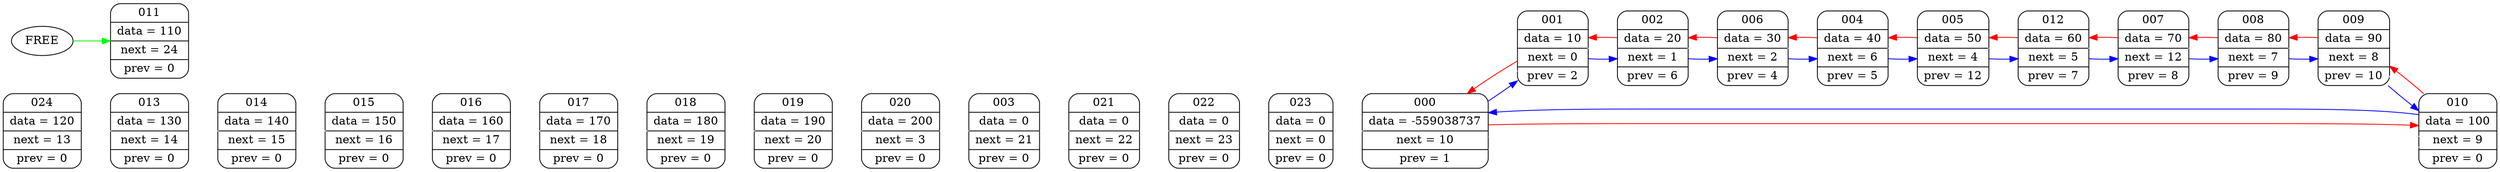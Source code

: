 digraph G
	{
	rankdir = LR
	node000 [shape=Mrecord; label = " {000} | {data = -559038737} | {next = 10} |{ prev = 1 }"];
	node001 [shape=Mrecord; label = " {001} | {data = 10} | {next = 0} |{ prev = 2 }"];
	node002 [shape=Mrecord; label = " {002} | {data = 20} | {next = 1} |{ prev = 6 }"];
	node003 [shape=Mrecord; label = " {003} | {data = 0} | {next = 21} |{ prev = 0 }"];
	node004 [shape=Mrecord; label = " {004} | {data = 40} | {next = 6} |{ prev = 5 }"];
	node005 [shape=Mrecord; label = " {005} | {data = 50} | {next = 4} |{ prev = 12 }"];
	node006 [shape=Mrecord; label = " {006} | {data = 30} | {next = 2} |{ prev = 4 }"];
	node007 [shape=Mrecord; label = " {007} | {data = 70} | {next = 12} |{ prev = 8 }"];
	node008 [shape=Mrecord; label = " {008} | {data = 80} | {next = 7} |{ prev = 9 }"];
	node009 [shape=Mrecord; label = " {009} | {data = 90} | {next = 8} |{ prev = 10 }"];
	node010 [shape=Mrecord; label = " {010} | {data = 100} | {next = 9} |{ prev = 0 }"];
	node011 [shape=Mrecord; label = " {011} | {data = 110} | {next = 24} |{ prev = 0 }"];
	node012 [shape=Mrecord; label = " {012} | {data = 60} | {next = 5} |{ prev = 7 }"];
	node013 [shape=Mrecord; label = " {013} | {data = 130} | {next = 14} |{ prev = 0 }"];
	node014 [shape=Mrecord; label = " {014} | {data = 140} | {next = 15} |{ prev = 0 }"];
	node015 [shape=Mrecord; label = " {015} | {data = 150} | {next = 16} |{ prev = 0 }"];
	node016 [shape=Mrecord; label = " {016} | {data = 160} | {next = 17} |{ prev = 0 }"];
	node017 [shape=Mrecord; label = " {017} | {data = 170} | {next = 18} |{ prev = 0 }"];
	node018 [shape=Mrecord; label = " {018} | {data = 180} | {next = 19} |{ prev = 0 }"];
	node019 [shape=Mrecord; label = " {019} | {data = 190} | {next = 20} |{ prev = 0 }"];
	node020 [shape=Mrecord; label = " {020} | {data = 200} | {next = 3} |{ prev = 0 }"];
	node021 [shape=Mrecord; label = " {021} | {data = 0} | {next = 22} |{ prev = 0 }"];
	node022 [shape=Mrecord; label = " {022} | {data = 0} | {next = 23} |{ prev = 0 }"];
	node023 [shape=Mrecord; label = " {023} | {data = 0} | {next = 0} |{ prev = 0 }"];
	node024 [shape=Mrecord; label = " {024} | {data = 120} | {next = 13} |{ prev = 0 }"];
	node010 -> node009 [weight = 1000; color = white; ];
	node000 -> node010 [weight = 1000; color = white; ];
	node001 -> node000 [weight = 1000; color = white; ];
	node021 -> node022 [weight = 1000; color = white; ];
	node006 -> node002 [weight = 1000; color = white; ];
	node004 -> node006 [weight = 1000; color = white; ];
	node002 -> node001 [weight = 1000; color = white; ];
	node012 -> node005 [weight = 1000; color = white; ];
	node007 -> node012 [weight = 1000; color = white; ];
	node008 -> node007 [weight = 1000; color = white; ];
	node009 -> node008 [weight = 1000; color = white; ];
	node024 -> node013 [weight = 1000; color = white; ];
	node005 -> node004 [weight = 1000; color = white; ];
	node014 -> node015 [weight = 1000; color = white; ];
	node015 -> node016 [weight = 1000; color = white; ];
	node016 -> node017 [weight = 1000; color = white; ];
	node017 -> node018 [weight = 1000; color = white; ];
	node018 -> node019 [weight = 1000; color = white; ];
	node019 -> node020 [weight = 1000; color = white; ];
	node020 -> node003 [weight = 1000; color = white; ];
	node003 -> node021 [weight = 1000; color = white; ];
	node022 -> node023 [weight = 1000; color = white; ];
	node023 -> node000 [weight = 1000; color = white; ];
	node000 -> node010 [weight = 1000; color = white; ];
	node013 -> node014 [weight = 1000; color = white; ];
	node000 ->node010 [weight = 100; color = red;]
	node010 ->node009 [weight = 100; color = red;]
	node009 ->node008 [weight = 100; color = red;]
	node008 ->node007 [weight = 100; color = red;]
	node007 ->node012 [weight = 100; color = red;]
	node012 ->node005 [weight = 100; color = red;]
	node005 ->node004 [weight = 100; color = red;]
	node004 ->node006 [weight = 100; color = red;]
	node006 ->node002 [weight = 100; color = red;]
	node002 ->node001 [weight = 100; color = red;]
	node001 ->node000 [weight = 100; color = red;]
	node000 -> node001 [color = blue;]
	node001 -> node002 [color = blue;]
	node002 -> node006 [color = blue;]
	node006 -> node004 [color = blue;]
	node004 -> node005 [color = blue;]
	node005 -> node012 [color = blue;]
	node012 -> node007 [color = blue;]
	node007 -> node008 [color = blue;]
	node008 -> node009 [color = blue;]
	node009 -> node010 [color = blue;]
	node010 -> node000 [color = blue;]
	FREE -> node011 [color = green;]
	}